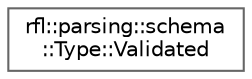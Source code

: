 digraph "类继承关系图"
{
 // LATEX_PDF_SIZE
  bgcolor="transparent";
  edge [fontname=Helvetica,fontsize=10,labelfontname=Helvetica,labelfontsize=10];
  node [fontname=Helvetica,fontsize=10,shape=box,height=0.2,width=0.4];
  rankdir="LR";
  Node0 [id="Node000000",label="rfl::parsing::schema\l::Type::Validated",height=0.2,width=0.4,color="grey40", fillcolor="white", style="filled",URL="$structrfl_1_1parsing_1_1schema_1_1_type_1_1_validated.html",tooltip=" "];
}
